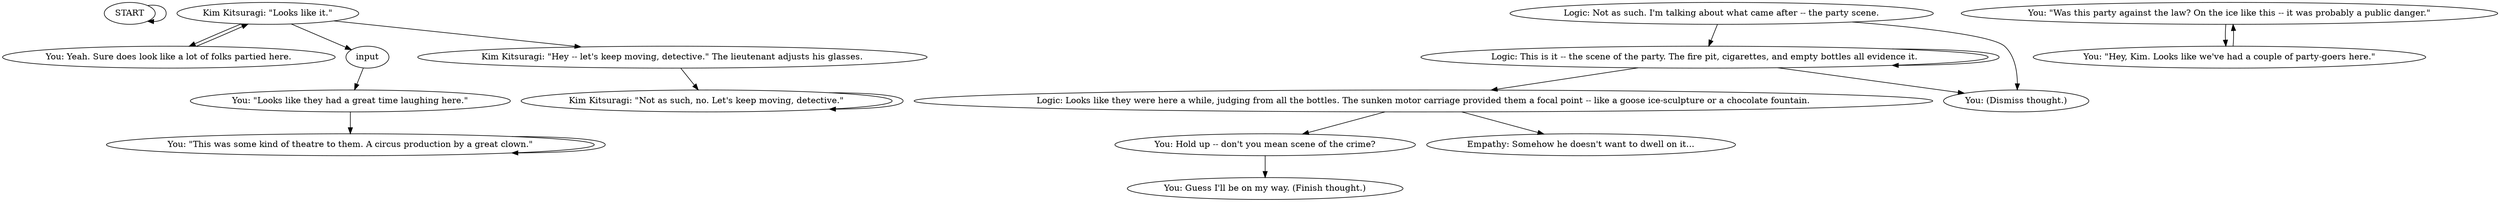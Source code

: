 # COAST ORB / laughingatscene
# Convo with Logic about the scene of the party
# ==================================================
digraph G {
	  0 [label="START"];
	  1 [label="input"];
	  2 [label="You: \"This was some kind of theatre to them. A circus production by a great clown.\""];
	  3 [label="Kim Kitsuragi: \"Hey -- let's keep moving, detective.\" The lieutenant adjusts his glasses."];
	  4 [label="You: \"Looks like they had a great time laughing here.\""];
	  5 [label="Logic: This is it -- the scene of the party. The fire pit, cigarettes, and empty bottles all evidence it."];
	  6 [label="You: Yeah. Sure does look like a lot of folks partied here."];
	  7 [label="You: \"Was this party against the law? On the ice like this -- it was probably a public danger.\""];
	  8 [label="Kim Kitsuragi: \"Looks like it.\""];
	  9 [label="Logic: Looks like they were here a while, judging from all the bottles. The sunken motor carriage provided them a focal point -- like a goose ice-sculpture or a chocolate fountain."];
	  10 [label="You: Hold up -- don't you mean scene of the crime?"];
	  11 [label="You: \"Hey, Kim. Looks like we've had a couple of party-goers here.\""];
	  12 [label="Kim Kitsuragi: \"Not as such, no. Let's keep moving, detective.\""];
	  13 [label="Empathy: Somehow he doesn't want to dwell on it..."];
	  14 [label="You: Guess I'll be on my way. (Finish thought.)"];
	  15 [label="Logic: Not as such. I'm talking about what came after -- the party scene."];
	  16 [label="You: (Dismiss thought.)"];
	  0 -> 0
	  1 -> 4
	  2 -> 2
	  3 -> 12
	  4 -> 2
	  5 -> 16
	  5 -> 9
	  5 -> 5
	  6 -> 8
	  7 -> 11
	  8 -> 1
	  8 -> 3
	  8 -> 6
	  9 -> 10
	  9 -> 13
	  10 -> 14
	  11 -> 7
	  12 -> 12
	  15 -> 16
	  15 -> 5
}

